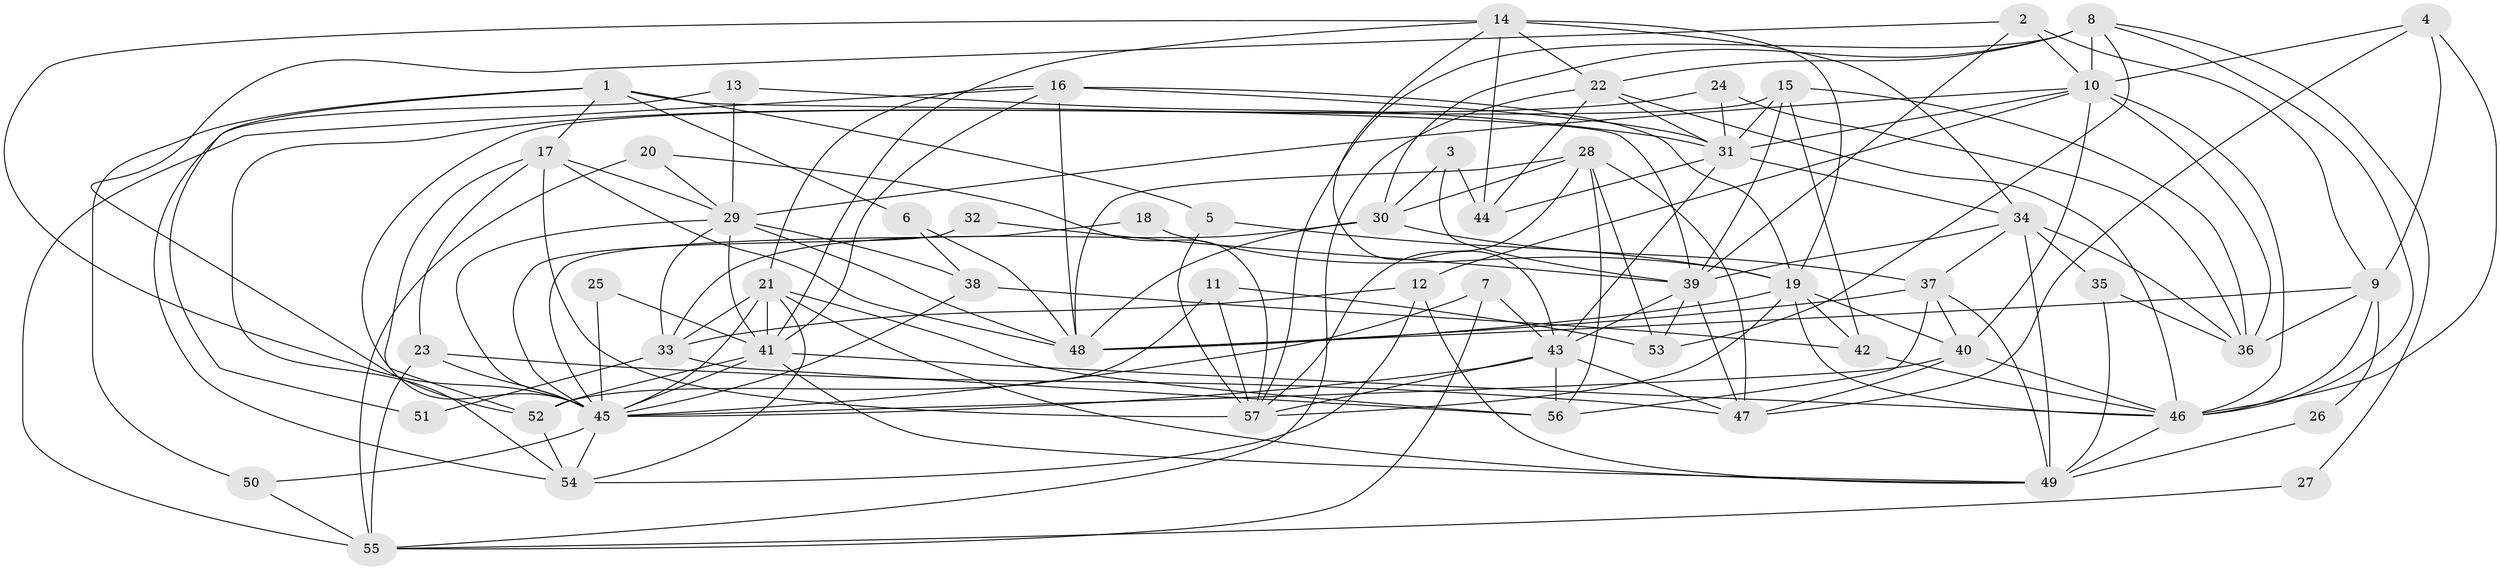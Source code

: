 // original degree distribution, {5: 0.17543859649122806, 3: 0.2807017543859649, 4: 0.3333333333333333, 8: 0.008771929824561403, 2: 0.09649122807017543, 6: 0.05263157894736842, 7: 0.05263157894736842}
// Generated by graph-tools (version 1.1) at 2025/50/03/09/25 03:50:15]
// undirected, 57 vertices, 157 edges
graph export_dot {
graph [start="1"]
  node [color=gray90,style=filled];
  1;
  2;
  3;
  4;
  5;
  6;
  7;
  8;
  9;
  10;
  11;
  12;
  13;
  14;
  15;
  16;
  17;
  18;
  19;
  20;
  21;
  22;
  23;
  24;
  25;
  26;
  27;
  28;
  29;
  30;
  31;
  32;
  33;
  34;
  35;
  36;
  37;
  38;
  39;
  40;
  41;
  42;
  43;
  44;
  45;
  46;
  47;
  48;
  49;
  50;
  51;
  52;
  53;
  54;
  55;
  56;
  57;
  1 -- 5 [weight=1.0];
  1 -- 6 [weight=1.0];
  1 -- 17 [weight=1.0];
  1 -- 39 [weight=1.0];
  1 -- 50 [weight=1.0];
  1 -- 51 [weight=1.0];
  2 -- 9 [weight=1.0];
  2 -- 10 [weight=1.0];
  2 -- 39 [weight=1.0];
  2 -- 52 [weight=1.0];
  3 -- 30 [weight=1.0];
  3 -- 39 [weight=1.0];
  3 -- 44 [weight=1.0];
  4 -- 9 [weight=1.0];
  4 -- 10 [weight=1.0];
  4 -- 46 [weight=1.0];
  4 -- 47 [weight=1.0];
  5 -- 19 [weight=1.0];
  5 -- 57 [weight=1.0];
  6 -- 38 [weight=1.0];
  6 -- 48 [weight=1.0];
  7 -- 43 [weight=1.0];
  7 -- 45 [weight=1.0];
  7 -- 55 [weight=1.0];
  8 -- 10 [weight=1.0];
  8 -- 22 [weight=1.0];
  8 -- 27 [weight=1.0];
  8 -- 30 [weight=1.0];
  8 -- 46 [weight=1.0];
  8 -- 53 [weight=1.0];
  8 -- 57 [weight=1.0];
  9 -- 26 [weight=1.0];
  9 -- 36 [weight=1.0];
  9 -- 46 [weight=1.0];
  9 -- 48 [weight=1.0];
  10 -- 12 [weight=1.0];
  10 -- 29 [weight=1.0];
  10 -- 31 [weight=1.0];
  10 -- 36 [weight=1.0];
  10 -- 40 [weight=2.0];
  10 -- 46 [weight=1.0];
  11 -- 52 [weight=1.0];
  11 -- 53 [weight=1.0];
  11 -- 57 [weight=1.0];
  12 -- 33 [weight=1.0];
  12 -- 49 [weight=1.0];
  12 -- 54 [weight=1.0];
  13 -- 29 [weight=1.0];
  13 -- 31 [weight=1.0];
  13 -- 54 [weight=1.0];
  14 -- 19 [weight=1.0];
  14 -- 22 [weight=1.0];
  14 -- 34 [weight=1.0];
  14 -- 41 [weight=1.0];
  14 -- 43 [weight=1.0];
  14 -- 44 [weight=1.0];
  14 -- 45 [weight=1.0];
  15 -- 31 [weight=1.0];
  15 -- 36 [weight=1.0];
  15 -- 39 [weight=1.0];
  15 -- 42 [weight=1.0];
  15 -- 45 [weight=1.0];
  16 -- 19 [weight=2.0];
  16 -- 21 [weight=1.0];
  16 -- 31 [weight=1.0];
  16 -- 41 [weight=1.0];
  16 -- 48 [weight=1.0];
  16 -- 55 [weight=1.0];
  17 -- 23 [weight=1.0];
  17 -- 29 [weight=1.0];
  17 -- 48 [weight=1.0];
  17 -- 52 [weight=1.0];
  17 -- 57 [weight=1.0];
  18 -- 19 [weight=1.0];
  18 -- 45 [weight=1.0];
  19 -- 40 [weight=1.0];
  19 -- 42 [weight=1.0];
  19 -- 46 [weight=1.0];
  19 -- 48 [weight=1.0];
  19 -- 57 [weight=1.0];
  20 -- 29 [weight=1.0];
  20 -- 55 [weight=1.0];
  20 -- 57 [weight=1.0];
  21 -- 33 [weight=1.0];
  21 -- 41 [weight=1.0];
  21 -- 45 [weight=1.0];
  21 -- 49 [weight=1.0];
  21 -- 54 [weight=1.0];
  21 -- 56 [weight=1.0];
  22 -- 31 [weight=1.0];
  22 -- 44 [weight=1.0];
  22 -- 46 [weight=1.0];
  22 -- 55 [weight=1.0];
  23 -- 45 [weight=1.0];
  23 -- 47 [weight=1.0];
  23 -- 55 [weight=1.0];
  24 -- 31 [weight=1.0];
  24 -- 36 [weight=1.0];
  24 -- 54 [weight=1.0];
  25 -- 41 [weight=1.0];
  25 -- 45 [weight=1.0];
  26 -- 49 [weight=1.0];
  27 -- 55 [weight=1.0];
  28 -- 30 [weight=1.0];
  28 -- 47 [weight=1.0];
  28 -- 48 [weight=1.0];
  28 -- 53 [weight=1.0];
  28 -- 56 [weight=1.0];
  28 -- 57 [weight=1.0];
  29 -- 33 [weight=1.0];
  29 -- 38 [weight=1.0];
  29 -- 41 [weight=1.0];
  29 -- 45 [weight=1.0];
  29 -- 48 [weight=1.0];
  30 -- 33 [weight=1.0];
  30 -- 37 [weight=1.0];
  30 -- 48 [weight=1.0];
  31 -- 34 [weight=1.0];
  31 -- 43 [weight=1.0];
  31 -- 44 [weight=1.0];
  32 -- 39 [weight=1.0];
  32 -- 45 [weight=1.0];
  33 -- 51 [weight=1.0];
  33 -- 56 [weight=1.0];
  34 -- 35 [weight=1.0];
  34 -- 36 [weight=1.0];
  34 -- 37 [weight=1.0];
  34 -- 39 [weight=1.0];
  34 -- 49 [weight=1.0];
  35 -- 36 [weight=1.0];
  35 -- 49 [weight=1.0];
  37 -- 40 [weight=1.0];
  37 -- 48 [weight=1.0];
  37 -- 49 [weight=1.0];
  37 -- 56 [weight=1.0];
  38 -- 42 [weight=1.0];
  38 -- 45 [weight=1.0];
  39 -- 43 [weight=1.0];
  39 -- 47 [weight=1.0];
  39 -- 53 [weight=1.0];
  40 -- 45 [weight=1.0];
  40 -- 46 [weight=1.0];
  40 -- 47 [weight=1.0];
  41 -- 45 [weight=1.0];
  41 -- 46 [weight=1.0];
  41 -- 49 [weight=1.0];
  41 -- 52 [weight=1.0];
  42 -- 46 [weight=1.0];
  43 -- 45 [weight=1.0];
  43 -- 47 [weight=1.0];
  43 -- 56 [weight=1.0];
  43 -- 57 [weight=1.0];
  45 -- 50 [weight=1.0];
  45 -- 54 [weight=1.0];
  46 -- 49 [weight=1.0];
  50 -- 55 [weight=1.0];
  52 -- 54 [weight=1.0];
}
